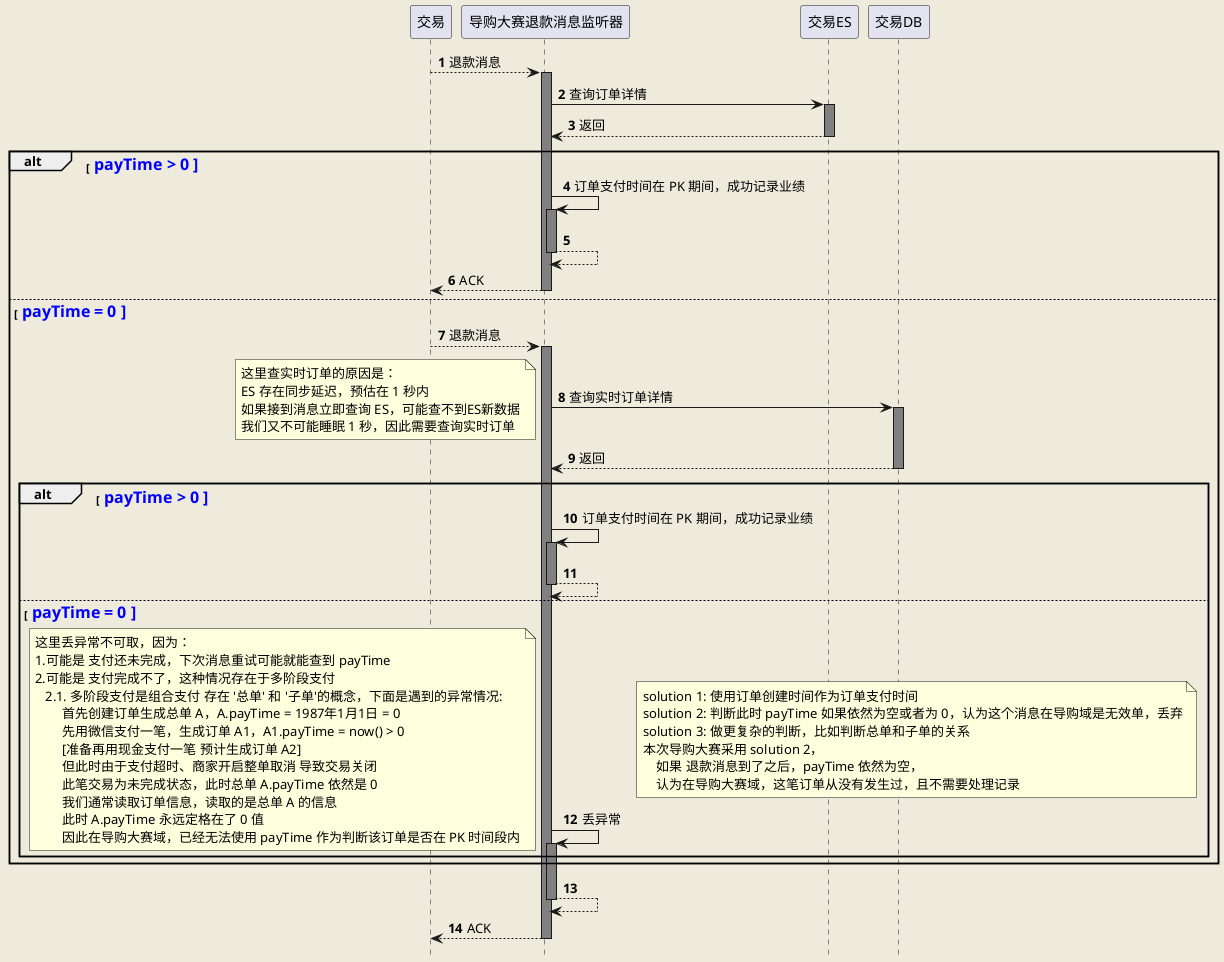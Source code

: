 @startuml
'https://plantuml.com/sequence-diagram

hide footbox
skinparam backgroundColor #EEEBDC

skinparam sequence {
    LifeLineBackgroundColor grey
}

autonumber

participant "交易" as trade
participant "导购大赛退款消息监听器" as sales
participant "交易ES" as es
participant "交易DB" as db

trade --> sales ++ : 退款消息

sales -> es ++ : 查询订单详情
return 返回
alt <font size = 16 color = blue> payTime > 0 <b>
    sales -> sales ++ : 订单支付时间在 PK 期间，成功记录业绩
    return
    return ACK
else <font size = 16 color = blue> payTime = 0 <b>
    trade --> sales ++ : 退款消息
    sales -> db ++ : 查询实时订单详情
    note left
        这里查实时订单的原因是：
        ES 存在同步延迟，预估在 1 秒内
        如果接到消息立即查询 ES，可能查不到ES新数据
        我们又不可能睡眠 1 秒，因此需要查询实时订单
    end note
    return 返回
    alt <font size = 16 color = blue> payTime > 0 <b>
         sales -> sales ++ : 订单支付时间在 PK 期间，成功记录业绩
         return
    else <font size = 16 color = blue> payTime = 0 <b>
         sales -> sales ++ : 丢异常
         note left
            这里丢异常不可取，因为：
            1.可能是 支付还未完成，下次消息重试可能就能查到 payTime
            2.可能是 支付完成不了，这种情况存在于多阶段支付
               2.1. 多阶段支付是组合支付 存在 '总单' 和 '子单'的概念，下面是遇到的异常情况:
                    首先创建订单生成总单 A，A.payTime = 1987年1月1日 = 0
                    先用微信支付一笔，生成订单 A1，A1.payTime = now() > 0
                    [准备再用现金支付一笔 预计生成订单 A2]
                    但此时由于支付超时、商家开启整单取消 导致交易关闭
                    此笔交易为未完成状态，此时总单 A.payTime 依然是 0
                    我们通常读取订单信息，读取的是总单 A 的信息
                    此时 A.payTime 永远定格在了 0 值
                    因此在导购大赛域，已经无法使用 payTime 作为判断该订单是否在 PK 时间段内
         end note

         note right
            solution 1: 使用订单创建时间作为订单支付时间
            solution 2: 判断此时 payTime 如果依然为空或者为 0，认为这个消息在导购域是无效单，丢弃
            solution 3: 做更复杂的判断，比如判断总单和子单的关系
            本次导购大赛采用 solution 2，
                如果 退款消息到了之后，payTime 依然为空，
                认为在导购大赛域，这笔订单从没有发生过，且不需要处理记录
         end note
    end
end
return
return ACK

@enduml